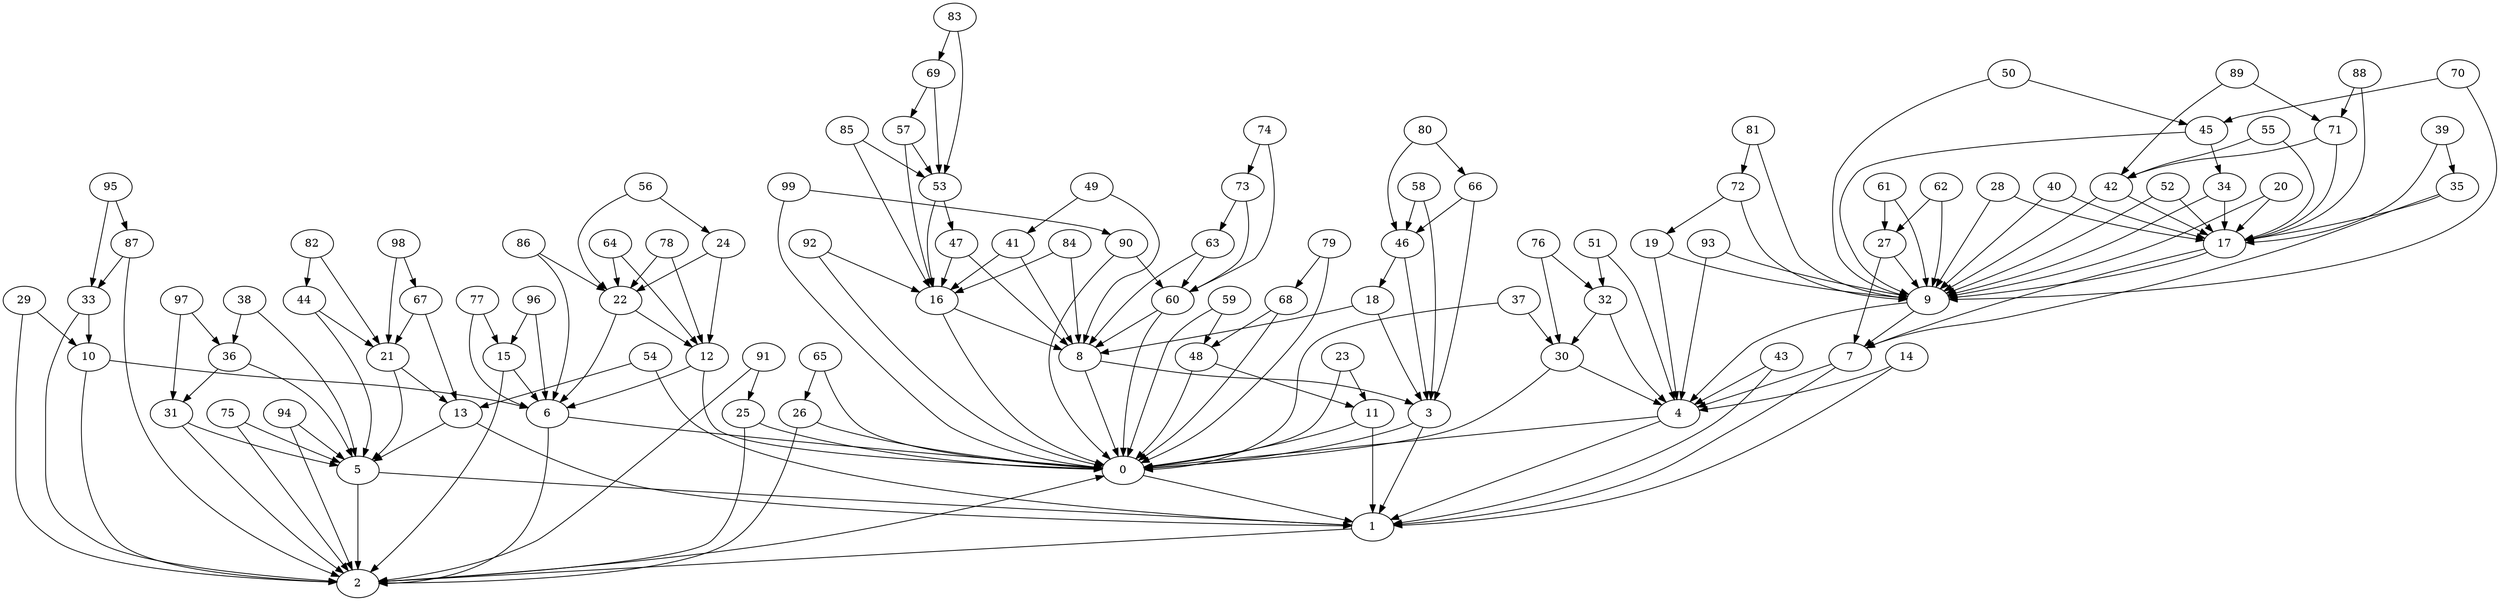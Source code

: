 digraph Dorogovtsev_Mendes_nodes_100 {
0;
1;
2;
3;
4;
5;
6;
7;
8;
9;
10;
11;
12;
13;
14;
15;
16;
17;
18;
19;
20;
21;
22;
23;
24;
25;
26;
27;
28;
29;
30;
31;
32;
33;
34;
35;
36;
37;
38;
39;
40;
41;
42;
43;
44;
45;
46;
47;
48;
49;
50;
51;
52;
53;
54;
55;
56;
57;
58;
59;
60;
61;
62;
63;
64;
65;
66;
67;
68;
69;
70;
71;
72;
73;
74;
75;
76;
77;
78;
79;
80;
81;
82;
83;
84;
85;
86;
87;
88;
89;
90;
91;
92;
93;
94;
95;
96;
97;
98;
99;
0 -> 1;
1 -> 2;
2 -> 0;
3 -> 0;
3 -> 1;
4 -> 0;
4 -> 1;
5 -> 1;
5 -> 2;
6 -> 2;
6 -> 0;
7 -> 4;
7 -> 1;
8 -> 3;
8 -> 0;
9 -> 7;
9 -> 4;
10 -> 6;
10 -> 2;
11 -> 0;
11 -> 1;
12 -> 6;
12 -> 0;
13 -> 5;
13 -> 1;
14 -> 4;
14 -> 1;
15 -> 6;
15 -> 2;
16 -> 8;
16 -> 0;
17 -> 9;
17 -> 7;
18 -> 8;
18 -> 3;
19 -> 9;
19 -> 4;
20 -> 17;
20 -> 9;
21 -> 13;
21 -> 5;
22 -> 12;
22 -> 6;
23 -> 11;
23 -> 0;
24 -> 22;
24 -> 12;
25 -> 2;
25 -> 0;
26 -> 2;
26 -> 0;
27 -> 9;
27 -> 7;
28 -> 17;
28 -> 9;
29 -> 10;
29 -> 2;
30 -> 4;
30 -> 0;
31 -> 5;
31 -> 2;
32 -> 30;
32 -> 4;
33 -> 10;
33 -> 2;
34 -> 17;
34 -> 9;
35 -> 17;
35 -> 7;
36 -> 31;
36 -> 5;
37 -> 30;
37 -> 0;
38 -> 36;
38 -> 5;
39 -> 35;
39 -> 17;
40 -> 17;
40 -> 9;
41 -> 16;
41 -> 8;
42 -> 17;
42 -> 9;
43 -> 4;
43 -> 1;
44 -> 21;
44 -> 5;
45 -> 34;
45 -> 9;
46 -> 18;
46 -> 3;
47 -> 16;
47 -> 8;
48 -> 11;
48 -> 0;
49 -> 41;
49 -> 8;
50 -> 45;
50 -> 9;
51 -> 32;
51 -> 4;
52 -> 17;
52 -> 9;
53 -> 47;
53 -> 16;
54 -> 13;
54 -> 1;
55 -> 42;
55 -> 17;
56 -> 24;
56 -> 22;
57 -> 53;
57 -> 16;
58 -> 46;
58 -> 3;
59 -> 48;
59 -> 0;
60 -> 8;
60 -> 0;
61 -> 27;
61 -> 9;
62 -> 27;
62 -> 9;
63 -> 60;
63 -> 8;
64 -> 22;
64 -> 12;
65 -> 26;
65 -> 0;
66 -> 46;
66 -> 3;
67 -> 21;
67 -> 13;
68 -> 48;
68 -> 0;
69 -> 57;
69 -> 53;
70 -> 45;
70 -> 9;
71 -> 42;
71 -> 17;
72 -> 19;
72 -> 9;
73 -> 63;
73 -> 60;
74 -> 73;
74 -> 60;
75 -> 5;
75 -> 2;
76 -> 32;
76 -> 30;
77 -> 15;
77 -> 6;
78 -> 22;
78 -> 12;
79 -> 68;
79 -> 0;
80 -> 66;
80 -> 46;
81 -> 72;
81 -> 9;
82 -> 44;
82 -> 21;
83 -> 69;
83 -> 53;
84 -> 16;
84 -> 8;
85 -> 53;
85 -> 16;
86 -> 22;
86 -> 6;
87 -> 33;
87 -> 2;
88 -> 71;
88 -> 17;
89 -> 71;
89 -> 42;
90 -> 60;
90 -> 0;
91 -> 25;
91 -> 2;
92 -> 16;
92 -> 0;
93 -> 9;
93 -> 4;
94 -> 5;
94 -> 2;
95 -> 87;
95 -> 33;
96 -> 15;
96 -> 6;
97 -> 36;
97 -> 31;
98 -> 67;
98 -> 21;
99 -> 90;
99 -> 0;
}